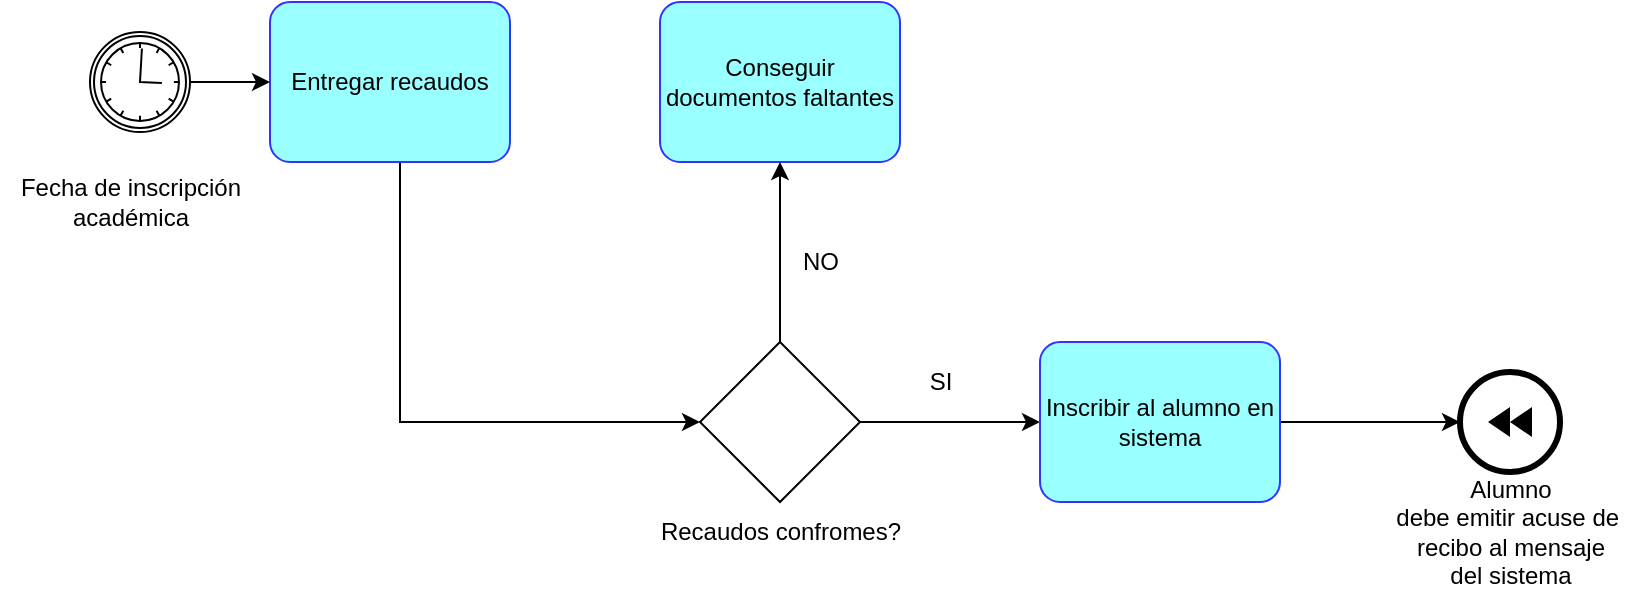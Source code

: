 <mxfile version="20.8.16" type="device"><diagram name="Page-1" id="CNKVlVKB79y3r8TFZO0U"><mxGraphModel dx="835" dy="653" grid="1" gridSize="10" guides="1" tooltips="1" connect="1" arrows="1" fold="1" page="1" pageScale="1" pageWidth="850" pageHeight="1100" math="0" shadow="0"><root><mxCell id="0"/><mxCell id="1" parent="0"/><mxCell id="m-dwxdCNsQ4-c1EW6-wX-51" style="edgeStyle=orthogonalEdgeStyle;rounded=0;orthogonalLoop=1;jettySize=auto;html=1;entryX=0;entryY=0.5;entryDx=0;entryDy=0;" edge="1" parent="1" source="m-dwxdCNsQ4-c1EW6-wX-1" target="m-dwxdCNsQ4-c1EW6-wX-50"><mxGeometry relative="1" as="geometry"><mxPoint x="215" y="290.0" as="targetPoint"/><Array as="points"><mxPoint x="220" y="280"/></Array></mxGeometry></mxCell><mxCell id="m-dwxdCNsQ4-c1EW6-wX-1" value="Entregar recaudos" style="points=[[0.25,0,0],[0.5,0,0],[0.75,0,0],[1,0.25,0],[1,0.5,0],[1,0.75,0],[0.75,1,0],[0.5,1,0],[0.25,1,0],[0,0.75,0],[0,0.5,0],[0,0.25,0]];shape=mxgraph.bpmn.task;whiteSpace=wrap;rectStyle=rounded;size=10;html=1;taskMarker=abstract;strokeColor=#3333FF;fillColor=#99FFFF;" vertex="1" parent="1"><mxGeometry x="155" y="70" width="120" height="80" as="geometry"/></mxCell><mxCell id="m-dwxdCNsQ4-c1EW6-wX-14" value="Conseguir documentos faltantes" style="points=[[0.25,0,0],[0.5,0,0],[0.75,0,0],[1,0.25,0],[1,0.5,0],[1,0.75,0],[0.75,1,0],[0.5,1,0],[0.25,1,0],[0,0.75,0],[0,0.5,0],[0,0.25,0]];shape=mxgraph.bpmn.task;whiteSpace=wrap;rectStyle=rounded;size=10;html=1;taskMarker=abstract;strokeColor=#3333FF;fillColor=#99FFFF;" vertex="1" parent="1"><mxGeometry x="350" y="70" width="120" height="80" as="geometry"/></mxCell><mxCell id="m-dwxdCNsQ4-c1EW6-wX-47" style="edgeStyle=orthogonalEdgeStyle;rounded=0;orthogonalLoop=1;jettySize=auto;html=1;entryX=0;entryY=0.5;entryDx=0;entryDy=0;entryPerimeter=0;" edge="1" parent="1" source="m-dwxdCNsQ4-c1EW6-wX-46" target="m-dwxdCNsQ4-c1EW6-wX-1"><mxGeometry relative="1" as="geometry"/></mxCell><mxCell id="m-dwxdCNsQ4-c1EW6-wX-46" value="" style="points=[[0.145,0.145,0],[0.5,0,0],[0.855,0.145,0],[1,0.5,0],[0.855,0.855,0],[0.5,1,0],[0.145,0.855,0],[0,0.5,0]];shape=mxgraph.bpmn.event;html=1;verticalLabelPosition=bottom;labelBackgroundColor=#ffffff;verticalAlign=top;align=center;perimeter=ellipsePerimeter;outlineConnect=0;aspect=fixed;outline=catching;symbol=timer;strokeColor=#000000;fillColor=#FFFFFF;" vertex="1" parent="1"><mxGeometry x="65" y="85" width="50" height="50" as="geometry"/></mxCell><mxCell id="m-dwxdCNsQ4-c1EW6-wX-48" value="Fecha de inscripción&lt;br&gt;académica" style="text;html=1;align=center;verticalAlign=middle;resizable=0;points=[];autosize=1;strokeColor=none;fillColor=none;" vertex="1" parent="1"><mxGeometry x="20" y="150" width="130" height="40" as="geometry"/></mxCell><mxCell id="m-dwxdCNsQ4-c1EW6-wX-56" style="edgeStyle=orthogonalEdgeStyle;rounded=0;orthogonalLoop=1;jettySize=auto;html=1;entryX=0;entryY=0.5;entryDx=0;entryDy=0;entryPerimeter=0;" edge="1" parent="1" source="m-dwxdCNsQ4-c1EW6-wX-50" target="m-dwxdCNsQ4-c1EW6-wX-54"><mxGeometry relative="1" as="geometry"/></mxCell><mxCell id="m-dwxdCNsQ4-c1EW6-wX-59" style="edgeStyle=orthogonalEdgeStyle;rounded=0;orthogonalLoop=1;jettySize=auto;html=1;entryX=0.5;entryY=1;entryDx=0;entryDy=0;entryPerimeter=0;" edge="1" parent="1" source="m-dwxdCNsQ4-c1EW6-wX-50" target="m-dwxdCNsQ4-c1EW6-wX-14"><mxGeometry relative="1" as="geometry"/></mxCell><mxCell id="m-dwxdCNsQ4-c1EW6-wX-50" value="" style="rhombus;whiteSpace=wrap;html=1;strokeColor=#000000;fillColor=#FFFFFF;" vertex="1" parent="1"><mxGeometry x="370" y="240" width="80" height="80" as="geometry"/></mxCell><mxCell id="m-dwxdCNsQ4-c1EW6-wX-57" style="edgeStyle=orthogonalEdgeStyle;rounded=0;orthogonalLoop=1;jettySize=auto;html=1;entryX=0;entryY=0.5;entryDx=0;entryDy=0;entryPerimeter=0;" edge="1" parent="1" source="m-dwxdCNsQ4-c1EW6-wX-54"><mxGeometry relative="1" as="geometry"><mxPoint x="750" y="280.0" as="targetPoint"/></mxGeometry></mxCell><mxCell id="m-dwxdCNsQ4-c1EW6-wX-54" value="Inscribir al alumno en sistema" style="points=[[0.25,0,0],[0.5,0,0],[0.75,0,0],[1,0.25,0],[1,0.5,0],[1,0.75,0],[0.75,1,0],[0.5,1,0],[0.25,1,0],[0,0.75,0],[0,0.5,0],[0,0.25,0]];shape=mxgraph.bpmn.task;whiteSpace=wrap;rectStyle=rounded;size=10;html=1;taskMarker=abstract;strokeColor=#3333FF;fillColor=#99FFFF;" vertex="1" parent="1"><mxGeometry x="540" y="240" width="120" height="80" as="geometry"/></mxCell><mxCell id="m-dwxdCNsQ4-c1EW6-wX-58" value="Recaudos confromes?" style="text;html=1;align=center;verticalAlign=middle;resizable=0;points=[];autosize=1;strokeColor=none;fillColor=none;" vertex="1" parent="1"><mxGeometry x="340" y="320" width="140" height="30" as="geometry"/></mxCell><mxCell id="m-dwxdCNsQ4-c1EW6-wX-60" value="NO" style="text;html=1;align=center;verticalAlign=middle;resizable=0;points=[];autosize=1;strokeColor=none;fillColor=none;" vertex="1" parent="1"><mxGeometry x="410" y="185" width="40" height="30" as="geometry"/></mxCell><mxCell id="m-dwxdCNsQ4-c1EW6-wX-61" value="SI" style="text;html=1;align=center;verticalAlign=middle;resizable=0;points=[];autosize=1;strokeColor=none;fillColor=none;" vertex="1" parent="1"><mxGeometry x="475" y="245" width="30" height="30" as="geometry"/></mxCell><mxCell id="m-dwxdCNsQ4-c1EW6-wX-64" value="Alumno&lt;br&gt;debe emitir acuse de&amp;nbsp;&lt;br&gt;recibo al mensaje&lt;br&gt;del sistema" style="text;html=1;align=center;verticalAlign=middle;resizable=0;points=[];autosize=1;strokeColor=none;fillColor=none;" vertex="1" parent="1"><mxGeometry x="705" y="300" width="140" height="70" as="geometry"/></mxCell><mxCell id="m-dwxdCNsQ4-c1EW6-wX-74" value="" style="points=[[0.145,0.145,0],[0.5,0,0],[0.855,0.145,0],[1,0.5,0],[0.855,0.855,0],[0.5,1,0],[0.145,0.855,0],[0,0.5,0]];shape=mxgraph.bpmn.event;html=1;verticalLabelPosition=bottom;labelBackgroundColor=#ffffff;verticalAlign=top;align=center;perimeter=ellipsePerimeter;outlineConnect=0;aspect=fixed;outline=end;symbol=compensation;strokeColor=#000000;fillColor=#FFFFFF;" vertex="1" parent="1"><mxGeometry x="750" y="255" width="50" height="50" as="geometry"/></mxCell></root></mxGraphModel></diagram></mxfile>